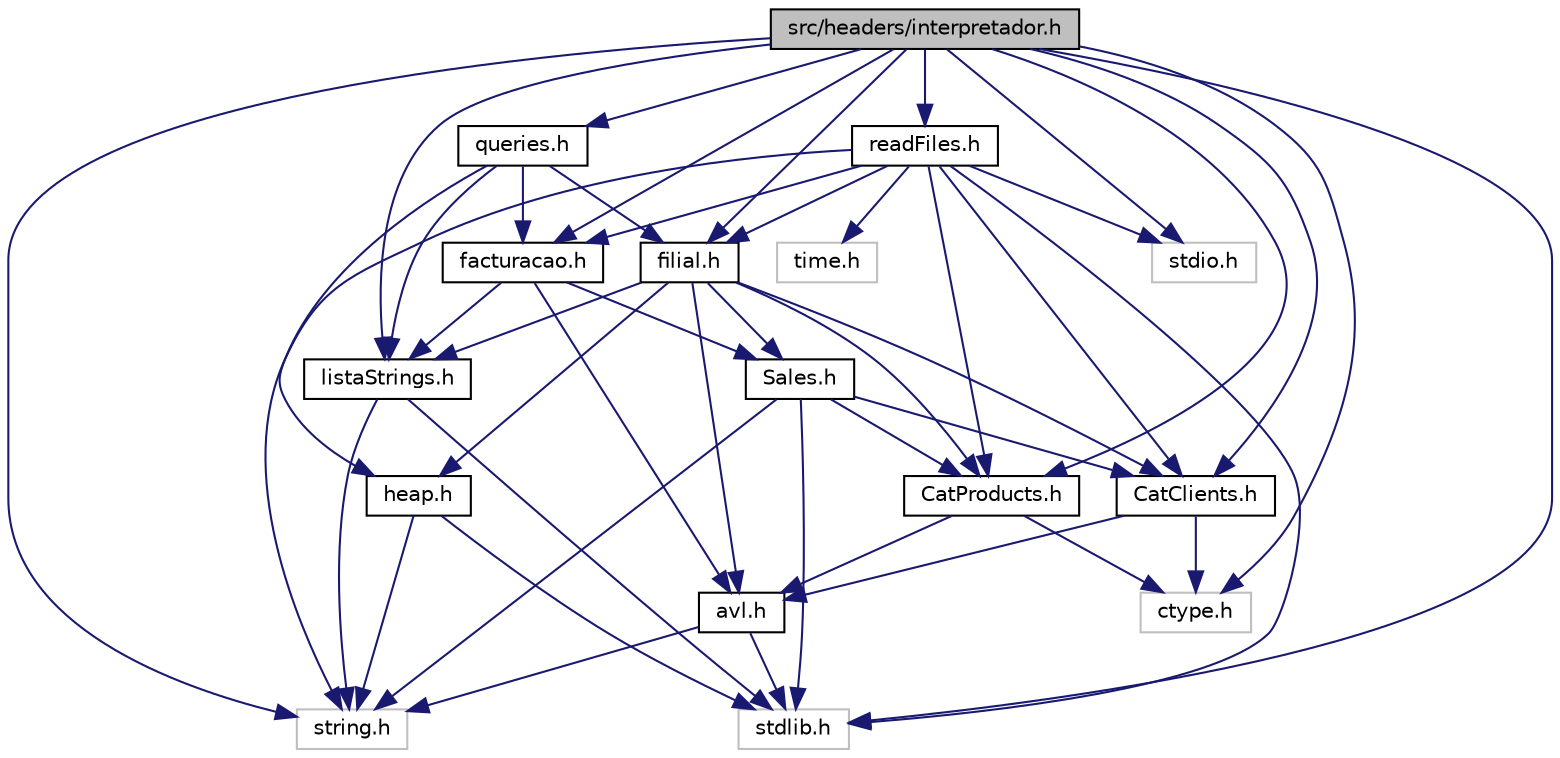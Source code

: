 digraph "src/headers/interpretador.h"
{
  edge [fontname="Helvetica",fontsize="10",labelfontname="Helvetica",labelfontsize="10"];
  node [fontname="Helvetica",fontsize="10",shape=record];
  Node1 [label="src/headers/interpretador.h",height=0.2,width=0.4,color="black", fillcolor="grey75", style="filled" fontcolor="black"];
  Node1 -> Node2 [color="midnightblue",fontsize="10",style="solid"];
  Node2 [label="string.h",height=0.2,width=0.4,color="grey75", fillcolor="white", style="filled"];
  Node1 -> Node3 [color="midnightblue",fontsize="10",style="solid"];
  Node3 [label="stdlib.h",height=0.2,width=0.4,color="grey75", fillcolor="white", style="filled"];
  Node1 -> Node4 [color="midnightblue",fontsize="10",style="solid"];
  Node4 [label="stdio.h",height=0.2,width=0.4,color="grey75", fillcolor="white", style="filled"];
  Node1 -> Node5 [color="midnightblue",fontsize="10",style="solid"];
  Node5 [label="ctype.h",height=0.2,width=0.4,color="grey75", fillcolor="white", style="filled"];
  Node1 -> Node6 [color="midnightblue",fontsize="10",style="solid"];
  Node6 [label="CatClients.h",height=0.2,width=0.4,color="black", fillcolor="white", style="filled",URL="$CatClients_8h.html",tooltip="Protótipos do Catálogo dos Clientes. "];
  Node6 -> Node5 [color="midnightblue",fontsize="10",style="solid"];
  Node6 -> Node7 [color="midnightblue",fontsize="10",style="solid"];
  Node7 [label="avl.h",height=0.2,width=0.4,color="black", fillcolor="white", style="filled",URL="$avl_8h.html",tooltip="Protótipos das funções que trabalham com AVL&#39;s. "];
  Node7 -> Node2 [color="midnightblue",fontsize="10",style="solid"];
  Node7 -> Node3 [color="midnightblue",fontsize="10",style="solid"];
  Node1 -> Node8 [color="midnightblue",fontsize="10",style="solid"];
  Node8 [label="CatProducts.h",height=0.2,width=0.4,color="black", fillcolor="white", style="filled",URL="$CatProducts_8h.html",tooltip="Protótipos do Catálogo dos Produtos. "];
  Node8 -> Node5 [color="midnightblue",fontsize="10",style="solid"];
  Node8 -> Node7 [color="midnightblue",fontsize="10",style="solid"];
  Node1 -> Node9 [color="midnightblue",fontsize="10",style="solid"];
  Node9 [label="filial.h",height=0.2,width=0.4,color="black", fillcolor="white", style="filled",URL="$filial_8h.html",tooltip="Protótipos das funções que trabalham com a Filial. "];
  Node9 -> Node7 [color="midnightblue",fontsize="10",style="solid"];
  Node9 -> Node6 [color="midnightblue",fontsize="10",style="solid"];
  Node9 -> Node8 [color="midnightblue",fontsize="10",style="solid"];
  Node9 -> Node10 [color="midnightblue",fontsize="10",style="solid"];
  Node10 [label="Sales.h",height=0.2,width=0.4,color="black", fillcolor="white", style="filled",URL="$Sales_8h.html",tooltip="Protótipos das Vendas. "];
  Node10 -> Node2 [color="midnightblue",fontsize="10",style="solid"];
  Node10 -> Node3 [color="midnightblue",fontsize="10",style="solid"];
  Node10 -> Node6 [color="midnightblue",fontsize="10",style="solid"];
  Node10 -> Node8 [color="midnightblue",fontsize="10",style="solid"];
  Node9 -> Node11 [color="midnightblue",fontsize="10",style="solid"];
  Node11 [label="heap.h",height=0.2,width=0.4,color="black", fillcolor="white", style="filled",URL="$heap_8h.html",tooltip="Protótipos das funções que trabalham com Heaps. "];
  Node11 -> Node3 [color="midnightblue",fontsize="10",style="solid"];
  Node11 -> Node2 [color="midnightblue",fontsize="10",style="solid"];
  Node9 -> Node12 [color="midnightblue",fontsize="10",style="solid"];
  Node12 [label="listaStrings.h",height=0.2,width=0.4,color="black", fillcolor="white", style="filled",URL="$listaStrings_8h.html",tooltip="Protótipos das funções que trabalham com a Lista de Strings. "];
  Node12 -> Node2 [color="midnightblue",fontsize="10",style="solid"];
  Node12 -> Node3 [color="midnightblue",fontsize="10",style="solid"];
  Node1 -> Node13 [color="midnightblue",fontsize="10",style="solid"];
  Node13 [label="facturacao.h",height=0.2,width=0.4,color="black", fillcolor="white", style="filled",URL="$facturacao_8h.html",tooltip="Protótipos das funções que trabalham com a facturacao. "];
  Node13 -> Node7 [color="midnightblue",fontsize="10",style="solid"];
  Node13 -> Node10 [color="midnightblue",fontsize="10",style="solid"];
  Node13 -> Node12 [color="midnightblue",fontsize="10",style="solid"];
  Node1 -> Node14 [color="midnightblue",fontsize="10",style="solid"];
  Node14 [label="readFiles.h",height=0.2,width=0.4,color="black", fillcolor="white", style="filled",URL="$readFiles_8h.html",tooltip="Protótipos das Funções resposáveis por tratar dos ficheiros. "];
  Node14 -> Node4 [color="midnightblue",fontsize="10",style="solid"];
  Node14 -> Node2 [color="midnightblue",fontsize="10",style="solid"];
  Node14 -> Node3 [color="midnightblue",fontsize="10",style="solid"];
  Node14 -> Node15 [color="midnightblue",fontsize="10",style="solid"];
  Node15 [label="time.h",height=0.2,width=0.4,color="grey75", fillcolor="white", style="filled"];
  Node14 -> Node6 [color="midnightblue",fontsize="10",style="solid"];
  Node14 -> Node8 [color="midnightblue",fontsize="10",style="solid"];
  Node14 -> Node13 [color="midnightblue",fontsize="10",style="solid"];
  Node14 -> Node9 [color="midnightblue",fontsize="10",style="solid"];
  Node1 -> Node16 [color="midnightblue",fontsize="10",style="solid"];
  Node16 [label="queries.h",height=0.2,width=0.4,color="black", fillcolor="white", style="filled",URL="$queries_8h.html",tooltip="Protótipos das funções que trabalham com as Queries. "];
  Node16 -> Node13 [color="midnightblue",fontsize="10",style="solid"];
  Node16 -> Node9 [color="midnightblue",fontsize="10",style="solid"];
  Node16 -> Node11 [color="midnightblue",fontsize="10",style="solid"];
  Node16 -> Node12 [color="midnightblue",fontsize="10",style="solid"];
  Node1 -> Node12 [color="midnightblue",fontsize="10",style="solid"];
}
